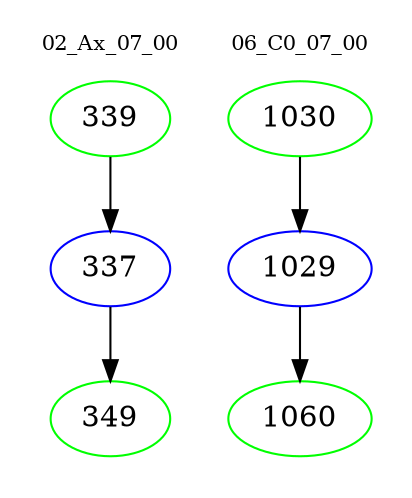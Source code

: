 digraph{
subgraph cluster_0 {
color = white
label = "02_Ax_07_00";
fontsize=10;
T0_339 [label="339", color="green"]
T0_339 -> T0_337 [color="black"]
T0_337 [label="337", color="blue"]
T0_337 -> T0_349 [color="black"]
T0_349 [label="349", color="green"]
}
subgraph cluster_1 {
color = white
label = "06_C0_07_00";
fontsize=10;
T1_1030 [label="1030", color="green"]
T1_1030 -> T1_1029 [color="black"]
T1_1029 [label="1029", color="blue"]
T1_1029 -> T1_1060 [color="black"]
T1_1060 [label="1060", color="green"]
}
}
